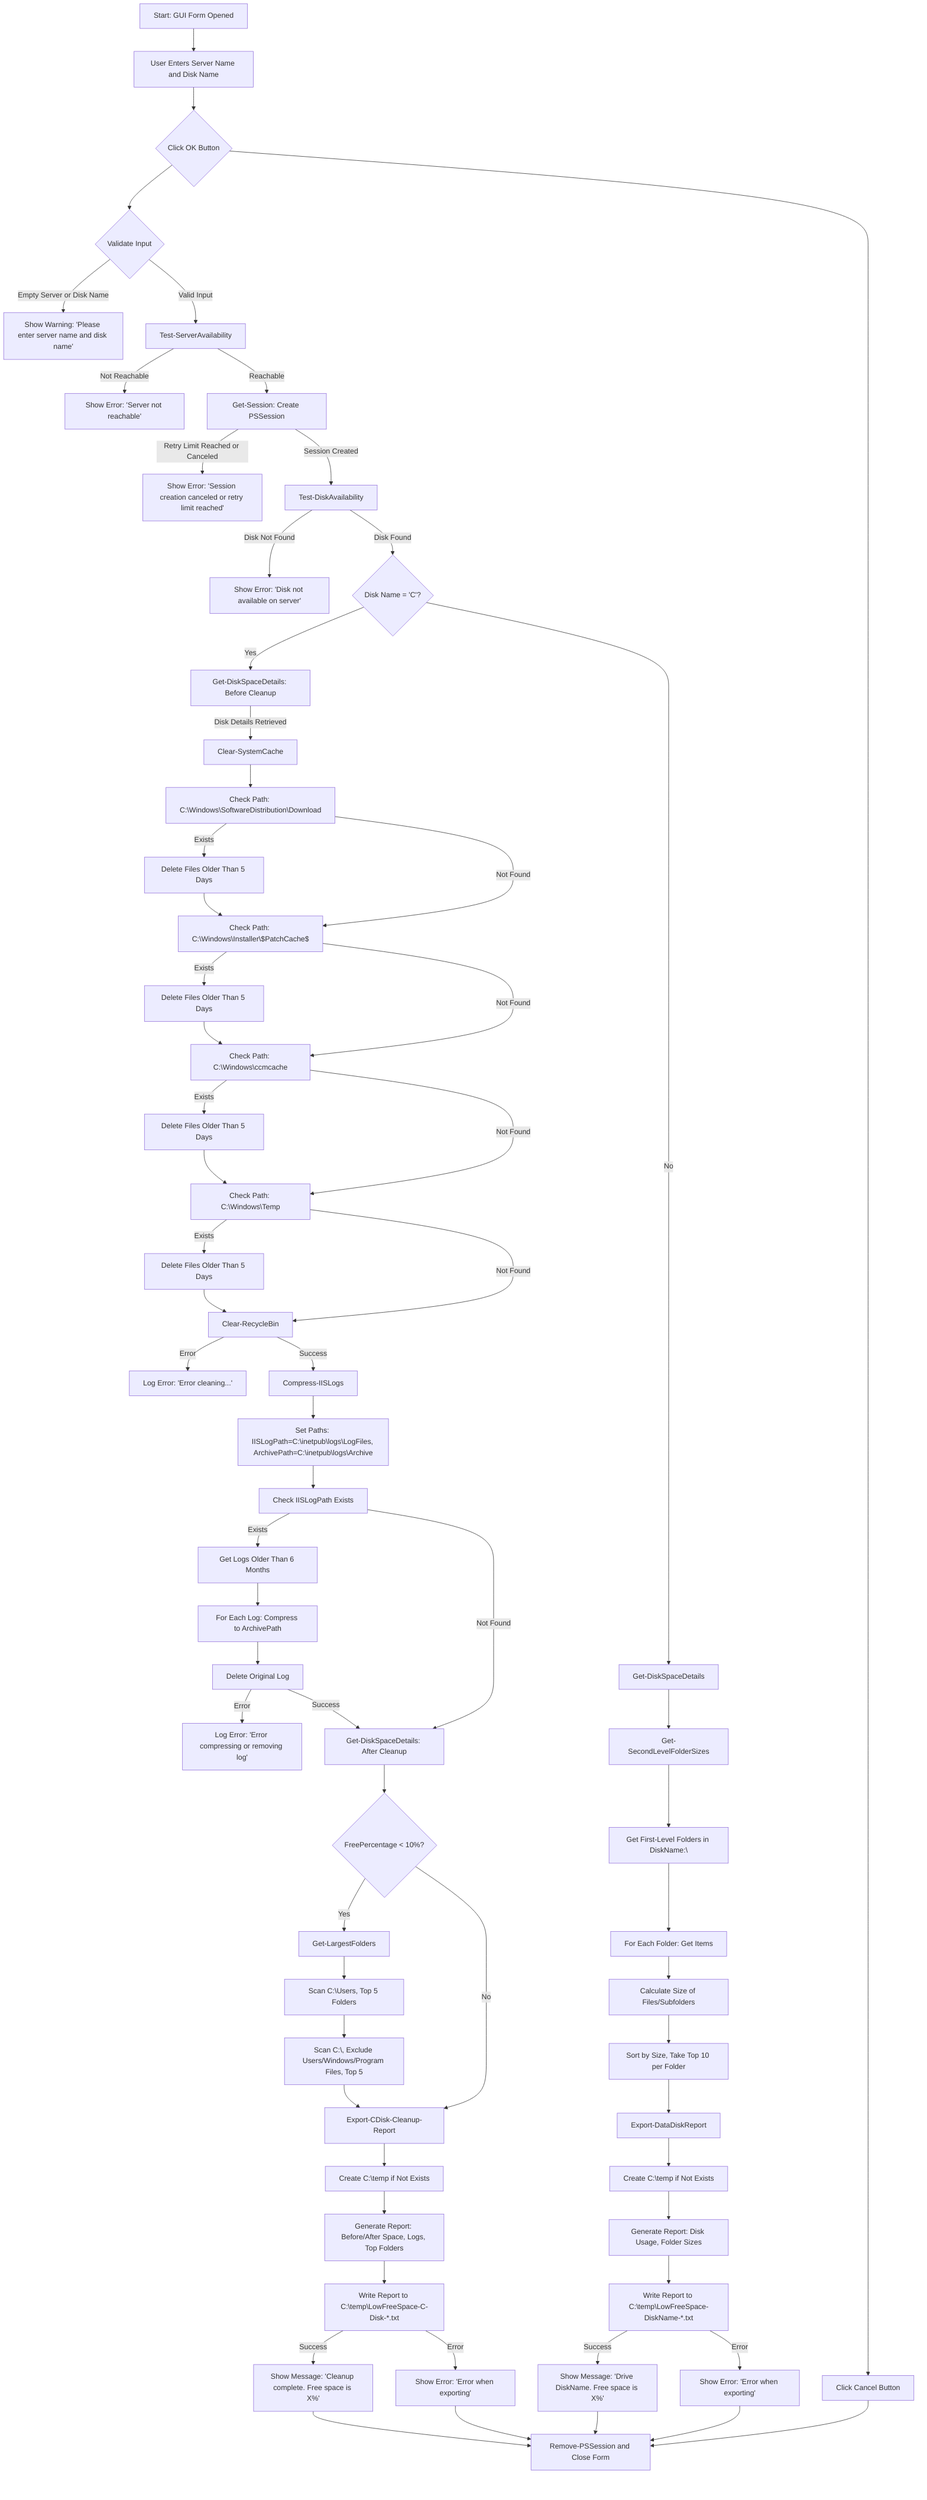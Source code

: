 graph TD
    A[Start: GUI Form Opened] --> B[User Enters Server Name and Disk Name]
    B --> C{Click OK Button}
    C --> D{Validate Input}
    D -->|Empty Server or Disk Name| E[Show Warning: 'Please enter server name and disk name']
    D -->|Valid Input| F[Test-ServerAvailability]
    F -->|Not Reachable| G[Show Error: 'Server not reachable']
    F -->|Reachable| H[Get-Session: Create PSSession]
    H -->|Retry Limit Reached or Canceled| I[Show Error: 'Session creation canceled or retry limit reached']
    H -->|Session Created| J[Test-DiskAvailability]
    J -->|Disk Not Found| K[Show Error: 'Disk not available on server']
    J -->|Disk Found| L{Disk Name = 'C'?}

    %% C: Drive Cleanup Path
    L -->|Yes| M[Get-DiskSpaceDetails: Before Cleanup]
    M -->|Disk Details Retrieved| N[Clear-SystemCache]
    N --> N1[Check Path: C:\Windows\SoftwareDistribution\Download]
    N1 -->|Exists| N2[Delete Files Older Than 5 Days]
    N2 --> N3[Check Path: C:\Windows\Installer\$PatchCache$]
    N3 -->|Exists| N4[Delete Files Older Than 5 Days]
    N4 --> N5[Check Path: C:\Windows\ccmcache]
    N5 -->|Exists| N6[Delete Files Older Than 5 Days]
    N6 --> N7[Check Path: C:\Windows\Temp]
    N7 -->|Exists| N8[Delete Files Older Than 5 Days]
    N8 --> N9[Clear-RecycleBin]
    N9 -->|Error| N10[Log Error: 'Error cleaning...']
    N9 -->|Success| O[Compress-IISLogs]
    N1 -->|Not Found| N3
    N3 -->|Not Found| N5
    N5 -->|Not Found| N7
    N7 -->|Not Found| N9

    O --> O1[Set Paths: IISLogPath=C:\inetpub\logs\LogFiles, ArchivePath=C:\inetpub\logs\Archive]
    O1 --> O2[Check IISLogPath Exists]
    O2 -->|Exists| O3[Get Logs Older Than 6 Months]
    O3 --> O4[For Each Log: Compress to ArchivePath]
    O4 --> O5[Delete Original Log]
    O5 -->|Error| O6[Log Error: 'Error compressing or removing log']
    O5 -->|Success| P[Get-DiskSpaceDetails: After Cleanup]
    O2 -->|Not Found| P

    P --> Q{FreePercentage < 10%?}
    Q -->|Yes| R[Get-LargestFolders]
    R --> R1[Scan C:\Users, Top 5 Folders]
    R1 --> R2[Scan C:\, Exclude Users/Windows/Program Files, Top 5]
    R2 --> S[Export-CDisk-Cleanup-Report]
    Q -->|No| S
    S --> S1[Create C:\temp if Not Exists]
    S1 --> S2[Generate Report: Before/After Space, Logs, Top Folders]
    S2 --> S3[Write Report to C:\temp\LowFreeSpace-C-Disk-*.txt]
    S3 -->|Success| T[Show Message: 'Cleanup complete. Free space is X%']
    S3 -->|Error| T1[Show Error: 'Error when exporting']

    %% Non-C: Drive Analysis Path
    L -->|No| V[Get-DiskSpaceDetails]
    V --> W[Get-SecondLevelFolderSizes]
    W --> W1[Get First-Level Folders in DiskName:\]
    W1 --> W2[For Each Folder: Get Items]
    W2 --> W3[Calculate Size of Files/Subfolders]
    W3 --> W4[Sort by Size, Take Top 10 per Folder]
    W4 --> X[Export-DataDiskReport]
    X --> X1[Create C:\temp if Not Exists]
    X1 --> X2[Generate Report: Disk Usage, Folder Sizes]
    X2 --> X3[Write Report to C:\temp\LowFreeSpace-DiskName-*.txt]
    X3 -->|Success| Y[Show Message: 'Drive DiskName. Free space is X%']
    X3 -->|Error| Y1[Show Error: 'Error when exporting']

    %% Cleanup and Exit
    T --> U[Remove-PSSession and Close Form]
    Y --> U
    T1 --> U
    Y1 --> U
    C --> Z[Click Cancel Button]
    Z --> U